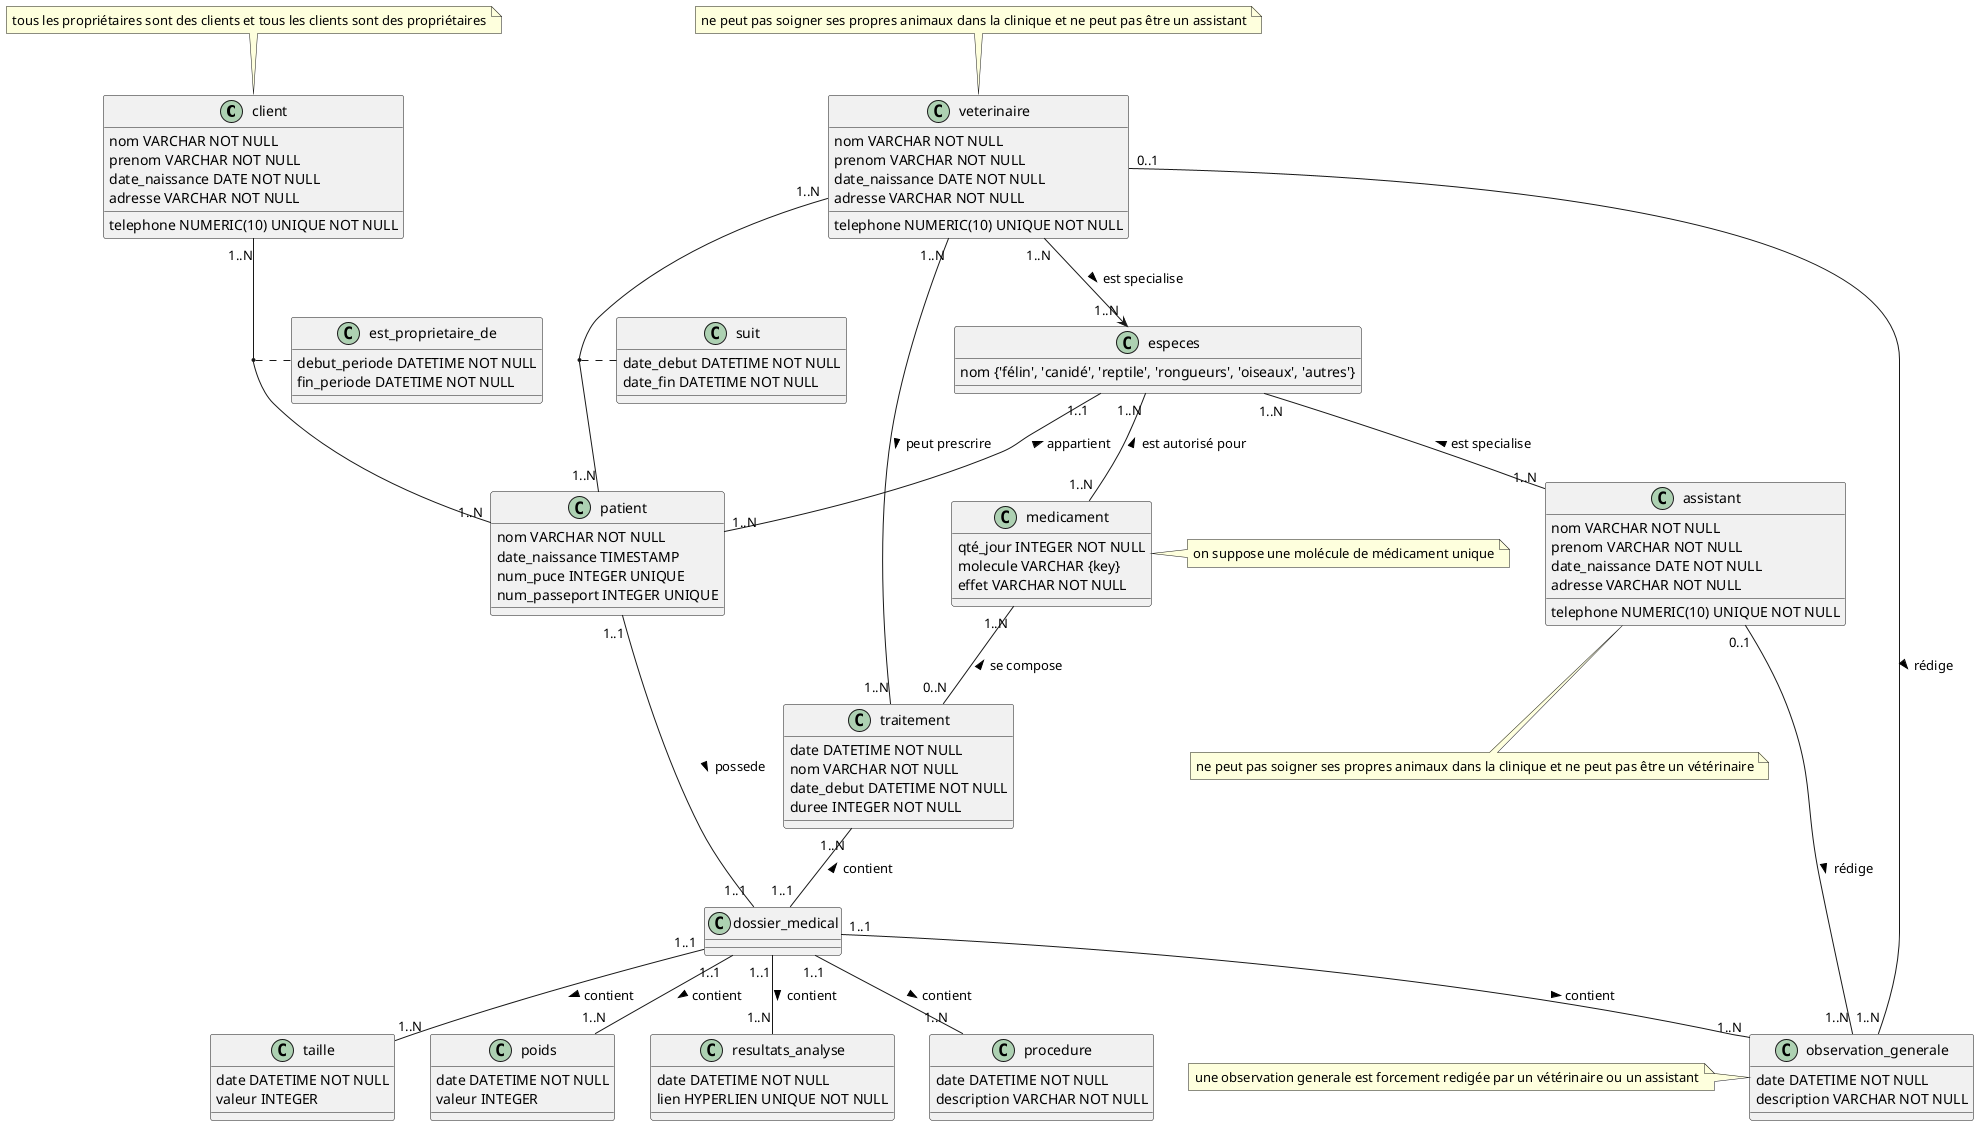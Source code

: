 @startuml


class client {
  nom VARCHAR NOT NULL
  prenom VARCHAR NOT NULL
  date_naissance DATE NOT NULL
  adresse VARCHAR NOT NULL
  telephone NUMERIC(10) UNIQUE NOT NULL
}
note top : tous les propriétaires sont des clients et tous les clients sont des propriétaires


class patient{
  nom VARCHAR NOT NULL
  date_naissance TIMESTAMP
  num_puce INTEGER UNIQUE
  num_passeport INTEGER UNIQUE
}


class veterinaire{
  nom VARCHAR NOT NULL
  prenom VARCHAR NOT NULL
  date_naissance DATE NOT NULL
  adresse VARCHAR NOT NULL
  telephone NUMERIC(10) UNIQUE NOT NULL
}
note top:ne peut pas soigner ses propres animaux dans la clinique et ne peut pas être un assistant

class assistant{
  nom VARCHAR NOT NULL
  prenom VARCHAR NOT NULL
  date_naissance DATE NOT NULL
  adresse VARCHAR NOT NULL
  telephone NUMERIC(10) UNIQUE NOT NULL
}
note bottom:ne peut pas soigner ses propres animaux dans la clinique et ne peut pas être un vétérinaire

class dossier_medical{
}

class resultats_analyse{
  date DATETIME NOT NULL
  lien HYPERLIEN UNIQUE NOT NULL
}

class observation_generale{
  date DATETIME NOT NULL
  description VARCHAR NOT NULL
}
note left : une observation generale est forcement redigée par un vétérinaire ou un assistant

class procedure{
  date DATETIME NOT NULL
  description VARCHAR NOT NULL
}


class taille{
  date DATETIME NOT NULL
  valeur INTEGER
}

class poids{
  date DATETIME NOT NULL
  valeur INTEGER
}


class traitement{
  date DATETIME NOT NULL
  nom VARCHAR NOT NULL
  date_debut DATETIME NOT NULL
  duree INTEGER NOT NULL
}


class medicament{
  qté_jour INTEGER NOT NULL
  molecule VARCHAR {key}
  effet VARCHAR NOT NULL
}
note right : on suppose une molécule de médicament unique

class especes{
  nom {'félin', 'canidé', 'reptile', 'rongueurs', 'oiseaux', 'autres'}
}

class suit{
  date_debut DATETIME NOT NULL
  date_fin DATETIME NOT NULL
}

class est_proprietaire_de{
  debut_periode DATETIME NOT NULL
  fin_periode DATETIME NOT NULL
}

especes "1..N" -- "1..N" assistant: < est specialise
veterinaire "1..N" -->  "1..N" especes: est specialise >

assistant "0..1" -- "1..N" observation_generale: rédige >
veterinaire "0..1" -- "1..N" observation_generale: rédige >

veterinaire "1..N"-- "1..N" traitement: peut prescrire >

patient "1..1" -- "1..1" dossier_medical: possede >

traitement "1..N" -- "1..1" dossier_medical: < contient
medicament "1..N" -- "0..N" traitement: < se compose
dossier_medical "1..1" -- "1..N" observation_generale:contient >
dossier_medical "1..1" -- "1..N" taille:contient >
dossier_medical "1..1" -- "1..N" poids:contient >
dossier_medical "1..1" -- "1..N" procedure:contient >
dossier_medical "1..1" -- "1..N" resultats_analyse:contient >
especes "1..1" -- "1..N" patient: < appartient
especes "1..N" -- "1..N" medicament: < est autorisé pour

client "1..N" -- "1..N" patient
veterinaire"1..N" -- "1..N" patient
(patient,veterinaire) .. suit
(client,patient) .. est_proprietaire_de



@enduml
